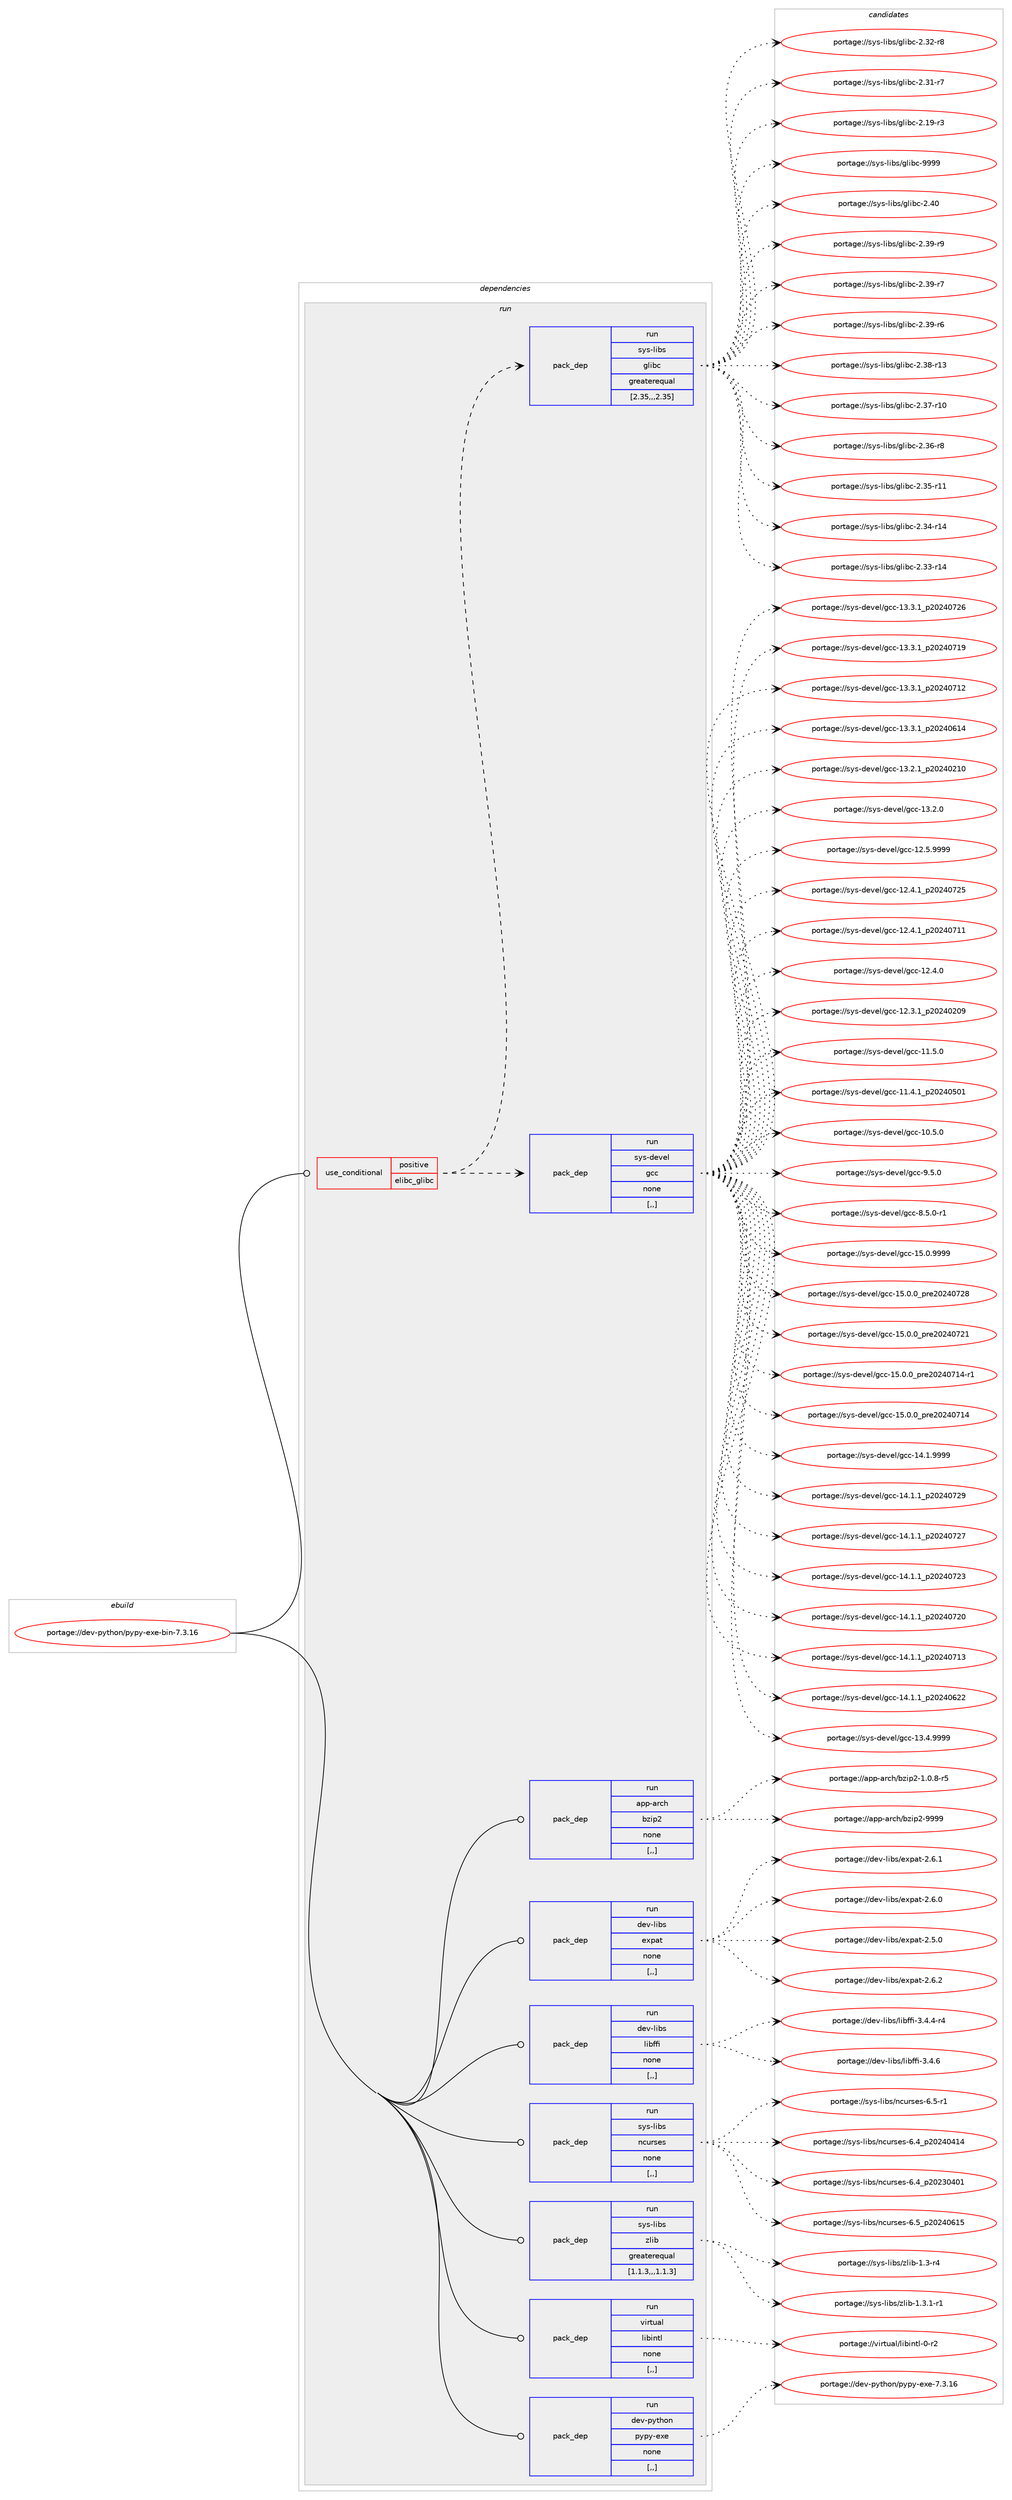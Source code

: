 digraph prolog {

# *************
# Graph options
# *************

newrank=true;
concentrate=true;
compound=true;
graph [rankdir=LR,fontname=Helvetica,fontsize=10,ranksep=1.5];#, ranksep=2.5, nodesep=0.2];
edge  [arrowhead=vee];
node  [fontname=Helvetica,fontsize=10];

# **********
# The ebuild
# **********

subgraph cluster_leftcol {
color=gray;
label=<<i>ebuild</i>>;
id [label="portage://dev-python/pypy-exe-bin-7.3.16", color=red, width=4, href="../dev-python/pypy-exe-bin-7.3.16.svg"];
}

# ****************
# The dependencies
# ****************

subgraph cluster_midcol {
color=gray;
label=<<i>dependencies</i>>;
subgraph cluster_compile {
fillcolor="#eeeeee";
style=filled;
label=<<i>compile</i>>;
}
subgraph cluster_compileandrun {
fillcolor="#eeeeee";
style=filled;
label=<<i>compile and run</i>>;
}
subgraph cluster_run {
fillcolor="#eeeeee";
style=filled;
label=<<i>run</i>>;
subgraph cond37520 {
dependency158143 [label=<<TABLE BORDER="0" CELLBORDER="1" CELLSPACING="0" CELLPADDING="4"><TR><TD ROWSPAN="3" CELLPADDING="10">use_conditional</TD></TR><TR><TD>positive</TD></TR><TR><TD>elibc_glibc</TD></TR></TABLE>>, shape=none, color=red];
subgraph pack119363 {
dependency158144 [label=<<TABLE BORDER="0" CELLBORDER="1" CELLSPACING="0" CELLPADDING="4" WIDTH="220"><TR><TD ROWSPAN="6" CELLPADDING="30">pack_dep</TD></TR><TR><TD WIDTH="110">run</TD></TR><TR><TD>sys-devel</TD></TR><TR><TD>gcc</TD></TR><TR><TD>none</TD></TR><TR><TD>[,,]</TD></TR></TABLE>>, shape=none, color=blue];
}
dependency158143:e -> dependency158144:w [weight=20,style="dashed",arrowhead="vee"];
subgraph pack119364 {
dependency158145 [label=<<TABLE BORDER="0" CELLBORDER="1" CELLSPACING="0" CELLPADDING="4" WIDTH="220"><TR><TD ROWSPAN="6" CELLPADDING="30">pack_dep</TD></TR><TR><TD WIDTH="110">run</TD></TR><TR><TD>sys-libs</TD></TR><TR><TD>glibc</TD></TR><TR><TD>greaterequal</TD></TR><TR><TD>[2.35,,,2.35]</TD></TR></TABLE>>, shape=none, color=blue];
}
dependency158143:e -> dependency158145:w [weight=20,style="dashed",arrowhead="vee"];
}
id:e -> dependency158143:w [weight=20,style="solid",arrowhead="odot"];
subgraph pack119365 {
dependency158146 [label=<<TABLE BORDER="0" CELLBORDER="1" CELLSPACING="0" CELLPADDING="4" WIDTH="220"><TR><TD ROWSPAN="6" CELLPADDING="30">pack_dep</TD></TR><TR><TD WIDTH="110">run</TD></TR><TR><TD>app-arch</TD></TR><TR><TD>bzip2</TD></TR><TR><TD>none</TD></TR><TR><TD>[,,]</TD></TR></TABLE>>, shape=none, color=blue];
}
id:e -> dependency158146:w [weight=20,style="solid",arrowhead="odot"];
subgraph pack119366 {
dependency158147 [label=<<TABLE BORDER="0" CELLBORDER="1" CELLSPACING="0" CELLPADDING="4" WIDTH="220"><TR><TD ROWSPAN="6" CELLPADDING="30">pack_dep</TD></TR><TR><TD WIDTH="110">run</TD></TR><TR><TD>dev-libs</TD></TR><TR><TD>expat</TD></TR><TR><TD>none</TD></TR><TR><TD>[,,]</TD></TR></TABLE>>, shape=none, color=blue];
}
id:e -> dependency158147:w [weight=20,style="solid",arrowhead="odot"];
subgraph pack119367 {
dependency158148 [label=<<TABLE BORDER="0" CELLBORDER="1" CELLSPACING="0" CELLPADDING="4" WIDTH="220"><TR><TD ROWSPAN="6" CELLPADDING="30">pack_dep</TD></TR><TR><TD WIDTH="110">run</TD></TR><TR><TD>dev-libs</TD></TR><TR><TD>libffi</TD></TR><TR><TD>none</TD></TR><TR><TD>[,,]</TD></TR></TABLE>>, shape=none, color=blue];
}
id:e -> dependency158148:w [weight=20,style="solid",arrowhead="odot"];
subgraph pack119368 {
dependency158149 [label=<<TABLE BORDER="0" CELLBORDER="1" CELLSPACING="0" CELLPADDING="4" WIDTH="220"><TR><TD ROWSPAN="6" CELLPADDING="30">pack_dep</TD></TR><TR><TD WIDTH="110">run</TD></TR><TR><TD>sys-libs</TD></TR><TR><TD>ncurses</TD></TR><TR><TD>none</TD></TR><TR><TD>[,,]</TD></TR></TABLE>>, shape=none, color=blue];
}
id:e -> dependency158149:w [weight=20,style="solid",arrowhead="odot"];
subgraph pack119369 {
dependency158150 [label=<<TABLE BORDER="0" CELLBORDER="1" CELLSPACING="0" CELLPADDING="4" WIDTH="220"><TR><TD ROWSPAN="6" CELLPADDING="30">pack_dep</TD></TR><TR><TD WIDTH="110">run</TD></TR><TR><TD>sys-libs</TD></TR><TR><TD>zlib</TD></TR><TR><TD>greaterequal</TD></TR><TR><TD>[1.1.3,,,1.1.3]</TD></TR></TABLE>>, shape=none, color=blue];
}
id:e -> dependency158150:w [weight=20,style="solid",arrowhead="odot"];
subgraph pack119370 {
dependency158151 [label=<<TABLE BORDER="0" CELLBORDER="1" CELLSPACING="0" CELLPADDING="4" WIDTH="220"><TR><TD ROWSPAN="6" CELLPADDING="30">pack_dep</TD></TR><TR><TD WIDTH="110">run</TD></TR><TR><TD>virtual</TD></TR><TR><TD>libintl</TD></TR><TR><TD>none</TD></TR><TR><TD>[,,]</TD></TR></TABLE>>, shape=none, color=blue];
}
id:e -> dependency158151:w [weight=20,style="solid",arrowhead="odot"];
subgraph pack119371 {
dependency158152 [label=<<TABLE BORDER="0" CELLBORDER="1" CELLSPACING="0" CELLPADDING="4" WIDTH="220"><TR><TD ROWSPAN="6" CELLPADDING="30">pack_dep</TD></TR><TR><TD WIDTH="110">run</TD></TR><TR><TD>dev-python</TD></TR><TR><TD>pypy-exe</TD></TR><TR><TD>none</TD></TR><TR><TD>[,,]</TD></TR></TABLE>>, shape=none, color=blue];
}
id:e -> dependency158152:w [weight=20,style="solid",arrowhead="odot"];
}
}

# **************
# The candidates
# **************

subgraph cluster_choices {
rank=same;
color=gray;
label=<<i>candidates</i>>;

subgraph choice119363 {
color=black;
nodesep=1;
choice1151211154510010111810110847103999945495346484657575757 [label="portage://sys-devel/gcc-15.0.9999", color=red, width=4,href="../sys-devel/gcc-15.0.9999.svg"];
choice1151211154510010111810110847103999945495346484648951121141015048505248555056 [label="portage://sys-devel/gcc-15.0.0_pre20240728", color=red, width=4,href="../sys-devel/gcc-15.0.0_pre20240728.svg"];
choice1151211154510010111810110847103999945495346484648951121141015048505248555049 [label="portage://sys-devel/gcc-15.0.0_pre20240721", color=red, width=4,href="../sys-devel/gcc-15.0.0_pre20240721.svg"];
choice11512111545100101118101108471039999454953464846489511211410150485052485549524511449 [label="portage://sys-devel/gcc-15.0.0_pre20240714-r1", color=red, width=4,href="../sys-devel/gcc-15.0.0_pre20240714-r1.svg"];
choice1151211154510010111810110847103999945495346484648951121141015048505248554952 [label="portage://sys-devel/gcc-15.0.0_pre20240714", color=red, width=4,href="../sys-devel/gcc-15.0.0_pre20240714.svg"];
choice1151211154510010111810110847103999945495246494657575757 [label="portage://sys-devel/gcc-14.1.9999", color=red, width=4,href="../sys-devel/gcc-14.1.9999.svg"];
choice1151211154510010111810110847103999945495246494649951125048505248555057 [label="portage://sys-devel/gcc-14.1.1_p20240729", color=red, width=4,href="../sys-devel/gcc-14.1.1_p20240729.svg"];
choice1151211154510010111810110847103999945495246494649951125048505248555055 [label="portage://sys-devel/gcc-14.1.1_p20240727", color=red, width=4,href="../sys-devel/gcc-14.1.1_p20240727.svg"];
choice1151211154510010111810110847103999945495246494649951125048505248555051 [label="portage://sys-devel/gcc-14.1.1_p20240723", color=red, width=4,href="../sys-devel/gcc-14.1.1_p20240723.svg"];
choice1151211154510010111810110847103999945495246494649951125048505248555048 [label="portage://sys-devel/gcc-14.1.1_p20240720", color=red, width=4,href="../sys-devel/gcc-14.1.1_p20240720.svg"];
choice1151211154510010111810110847103999945495246494649951125048505248554951 [label="portage://sys-devel/gcc-14.1.1_p20240713", color=red, width=4,href="../sys-devel/gcc-14.1.1_p20240713.svg"];
choice1151211154510010111810110847103999945495246494649951125048505248545050 [label="portage://sys-devel/gcc-14.1.1_p20240622", color=red, width=4,href="../sys-devel/gcc-14.1.1_p20240622.svg"];
choice1151211154510010111810110847103999945495146524657575757 [label="portage://sys-devel/gcc-13.4.9999", color=red, width=4,href="../sys-devel/gcc-13.4.9999.svg"];
choice1151211154510010111810110847103999945495146514649951125048505248555054 [label="portage://sys-devel/gcc-13.3.1_p20240726", color=red, width=4,href="../sys-devel/gcc-13.3.1_p20240726.svg"];
choice1151211154510010111810110847103999945495146514649951125048505248554957 [label="portage://sys-devel/gcc-13.3.1_p20240719", color=red, width=4,href="../sys-devel/gcc-13.3.1_p20240719.svg"];
choice1151211154510010111810110847103999945495146514649951125048505248554950 [label="portage://sys-devel/gcc-13.3.1_p20240712", color=red, width=4,href="../sys-devel/gcc-13.3.1_p20240712.svg"];
choice1151211154510010111810110847103999945495146514649951125048505248544952 [label="portage://sys-devel/gcc-13.3.1_p20240614", color=red, width=4,href="../sys-devel/gcc-13.3.1_p20240614.svg"];
choice1151211154510010111810110847103999945495146504649951125048505248504948 [label="portage://sys-devel/gcc-13.2.1_p20240210", color=red, width=4,href="../sys-devel/gcc-13.2.1_p20240210.svg"];
choice1151211154510010111810110847103999945495146504648 [label="portage://sys-devel/gcc-13.2.0", color=red, width=4,href="../sys-devel/gcc-13.2.0.svg"];
choice1151211154510010111810110847103999945495046534657575757 [label="portage://sys-devel/gcc-12.5.9999", color=red, width=4,href="../sys-devel/gcc-12.5.9999.svg"];
choice1151211154510010111810110847103999945495046524649951125048505248555053 [label="portage://sys-devel/gcc-12.4.1_p20240725", color=red, width=4,href="../sys-devel/gcc-12.4.1_p20240725.svg"];
choice1151211154510010111810110847103999945495046524649951125048505248554949 [label="portage://sys-devel/gcc-12.4.1_p20240711", color=red, width=4,href="../sys-devel/gcc-12.4.1_p20240711.svg"];
choice1151211154510010111810110847103999945495046524648 [label="portage://sys-devel/gcc-12.4.0", color=red, width=4,href="../sys-devel/gcc-12.4.0.svg"];
choice1151211154510010111810110847103999945495046514649951125048505248504857 [label="portage://sys-devel/gcc-12.3.1_p20240209", color=red, width=4,href="../sys-devel/gcc-12.3.1_p20240209.svg"];
choice1151211154510010111810110847103999945494946534648 [label="portage://sys-devel/gcc-11.5.0", color=red, width=4,href="../sys-devel/gcc-11.5.0.svg"];
choice1151211154510010111810110847103999945494946524649951125048505248534849 [label="portage://sys-devel/gcc-11.4.1_p20240501", color=red, width=4,href="../sys-devel/gcc-11.4.1_p20240501.svg"];
choice1151211154510010111810110847103999945494846534648 [label="portage://sys-devel/gcc-10.5.0", color=red, width=4,href="../sys-devel/gcc-10.5.0.svg"];
choice11512111545100101118101108471039999455746534648 [label="portage://sys-devel/gcc-9.5.0", color=red, width=4,href="../sys-devel/gcc-9.5.0.svg"];
choice115121115451001011181011084710399994556465346484511449 [label="portage://sys-devel/gcc-8.5.0-r1", color=red, width=4,href="../sys-devel/gcc-8.5.0-r1.svg"];
dependency158144:e -> choice1151211154510010111810110847103999945495346484657575757:w [style=dotted,weight="100"];
dependency158144:e -> choice1151211154510010111810110847103999945495346484648951121141015048505248555056:w [style=dotted,weight="100"];
dependency158144:e -> choice1151211154510010111810110847103999945495346484648951121141015048505248555049:w [style=dotted,weight="100"];
dependency158144:e -> choice11512111545100101118101108471039999454953464846489511211410150485052485549524511449:w [style=dotted,weight="100"];
dependency158144:e -> choice1151211154510010111810110847103999945495346484648951121141015048505248554952:w [style=dotted,weight="100"];
dependency158144:e -> choice1151211154510010111810110847103999945495246494657575757:w [style=dotted,weight="100"];
dependency158144:e -> choice1151211154510010111810110847103999945495246494649951125048505248555057:w [style=dotted,weight="100"];
dependency158144:e -> choice1151211154510010111810110847103999945495246494649951125048505248555055:w [style=dotted,weight="100"];
dependency158144:e -> choice1151211154510010111810110847103999945495246494649951125048505248555051:w [style=dotted,weight="100"];
dependency158144:e -> choice1151211154510010111810110847103999945495246494649951125048505248555048:w [style=dotted,weight="100"];
dependency158144:e -> choice1151211154510010111810110847103999945495246494649951125048505248554951:w [style=dotted,weight="100"];
dependency158144:e -> choice1151211154510010111810110847103999945495246494649951125048505248545050:w [style=dotted,weight="100"];
dependency158144:e -> choice1151211154510010111810110847103999945495146524657575757:w [style=dotted,weight="100"];
dependency158144:e -> choice1151211154510010111810110847103999945495146514649951125048505248555054:w [style=dotted,weight="100"];
dependency158144:e -> choice1151211154510010111810110847103999945495146514649951125048505248554957:w [style=dotted,weight="100"];
dependency158144:e -> choice1151211154510010111810110847103999945495146514649951125048505248554950:w [style=dotted,weight="100"];
dependency158144:e -> choice1151211154510010111810110847103999945495146514649951125048505248544952:w [style=dotted,weight="100"];
dependency158144:e -> choice1151211154510010111810110847103999945495146504649951125048505248504948:w [style=dotted,weight="100"];
dependency158144:e -> choice1151211154510010111810110847103999945495146504648:w [style=dotted,weight="100"];
dependency158144:e -> choice1151211154510010111810110847103999945495046534657575757:w [style=dotted,weight="100"];
dependency158144:e -> choice1151211154510010111810110847103999945495046524649951125048505248555053:w [style=dotted,weight="100"];
dependency158144:e -> choice1151211154510010111810110847103999945495046524649951125048505248554949:w [style=dotted,weight="100"];
dependency158144:e -> choice1151211154510010111810110847103999945495046524648:w [style=dotted,weight="100"];
dependency158144:e -> choice1151211154510010111810110847103999945495046514649951125048505248504857:w [style=dotted,weight="100"];
dependency158144:e -> choice1151211154510010111810110847103999945494946534648:w [style=dotted,weight="100"];
dependency158144:e -> choice1151211154510010111810110847103999945494946524649951125048505248534849:w [style=dotted,weight="100"];
dependency158144:e -> choice1151211154510010111810110847103999945494846534648:w [style=dotted,weight="100"];
dependency158144:e -> choice11512111545100101118101108471039999455746534648:w [style=dotted,weight="100"];
dependency158144:e -> choice115121115451001011181011084710399994556465346484511449:w [style=dotted,weight="100"];
}
subgraph choice119364 {
color=black;
nodesep=1;
choice11512111545108105981154710310810598994557575757 [label="portage://sys-libs/glibc-9999", color=red, width=4,href="../sys-libs/glibc-9999.svg"];
choice11512111545108105981154710310810598994550465248 [label="portage://sys-libs/glibc-2.40", color=red, width=4,href="../sys-libs/glibc-2.40.svg"];
choice115121115451081059811547103108105989945504651574511457 [label="portage://sys-libs/glibc-2.39-r9", color=red, width=4,href="../sys-libs/glibc-2.39-r9.svg"];
choice115121115451081059811547103108105989945504651574511455 [label="portage://sys-libs/glibc-2.39-r7", color=red, width=4,href="../sys-libs/glibc-2.39-r7.svg"];
choice115121115451081059811547103108105989945504651574511454 [label="portage://sys-libs/glibc-2.39-r6", color=red, width=4,href="../sys-libs/glibc-2.39-r6.svg"];
choice11512111545108105981154710310810598994550465156451144951 [label="portage://sys-libs/glibc-2.38-r13", color=red, width=4,href="../sys-libs/glibc-2.38-r13.svg"];
choice11512111545108105981154710310810598994550465155451144948 [label="portage://sys-libs/glibc-2.37-r10", color=red, width=4,href="../sys-libs/glibc-2.37-r10.svg"];
choice115121115451081059811547103108105989945504651544511456 [label="portage://sys-libs/glibc-2.36-r8", color=red, width=4,href="../sys-libs/glibc-2.36-r8.svg"];
choice11512111545108105981154710310810598994550465153451144949 [label="portage://sys-libs/glibc-2.35-r11", color=red, width=4,href="../sys-libs/glibc-2.35-r11.svg"];
choice11512111545108105981154710310810598994550465152451144952 [label="portage://sys-libs/glibc-2.34-r14", color=red, width=4,href="../sys-libs/glibc-2.34-r14.svg"];
choice11512111545108105981154710310810598994550465151451144952 [label="portage://sys-libs/glibc-2.33-r14", color=red, width=4,href="../sys-libs/glibc-2.33-r14.svg"];
choice115121115451081059811547103108105989945504651504511456 [label="portage://sys-libs/glibc-2.32-r8", color=red, width=4,href="../sys-libs/glibc-2.32-r8.svg"];
choice115121115451081059811547103108105989945504651494511455 [label="portage://sys-libs/glibc-2.31-r7", color=red, width=4,href="../sys-libs/glibc-2.31-r7.svg"];
choice115121115451081059811547103108105989945504649574511451 [label="portage://sys-libs/glibc-2.19-r3", color=red, width=4,href="../sys-libs/glibc-2.19-r3.svg"];
dependency158145:e -> choice11512111545108105981154710310810598994557575757:w [style=dotted,weight="100"];
dependency158145:e -> choice11512111545108105981154710310810598994550465248:w [style=dotted,weight="100"];
dependency158145:e -> choice115121115451081059811547103108105989945504651574511457:w [style=dotted,weight="100"];
dependency158145:e -> choice115121115451081059811547103108105989945504651574511455:w [style=dotted,weight="100"];
dependency158145:e -> choice115121115451081059811547103108105989945504651574511454:w [style=dotted,weight="100"];
dependency158145:e -> choice11512111545108105981154710310810598994550465156451144951:w [style=dotted,weight="100"];
dependency158145:e -> choice11512111545108105981154710310810598994550465155451144948:w [style=dotted,weight="100"];
dependency158145:e -> choice115121115451081059811547103108105989945504651544511456:w [style=dotted,weight="100"];
dependency158145:e -> choice11512111545108105981154710310810598994550465153451144949:w [style=dotted,weight="100"];
dependency158145:e -> choice11512111545108105981154710310810598994550465152451144952:w [style=dotted,weight="100"];
dependency158145:e -> choice11512111545108105981154710310810598994550465151451144952:w [style=dotted,weight="100"];
dependency158145:e -> choice115121115451081059811547103108105989945504651504511456:w [style=dotted,weight="100"];
dependency158145:e -> choice115121115451081059811547103108105989945504651494511455:w [style=dotted,weight="100"];
dependency158145:e -> choice115121115451081059811547103108105989945504649574511451:w [style=dotted,weight="100"];
}
subgraph choice119365 {
color=black;
nodesep=1;
choice971121124597114991044798122105112504557575757 [label="portage://app-arch/bzip2-9999", color=red, width=4,href="../app-arch/bzip2-9999.svg"];
choice971121124597114991044798122105112504549464846564511453 [label="portage://app-arch/bzip2-1.0.8-r5", color=red, width=4,href="../app-arch/bzip2-1.0.8-r5.svg"];
dependency158146:e -> choice971121124597114991044798122105112504557575757:w [style=dotted,weight="100"];
dependency158146:e -> choice971121124597114991044798122105112504549464846564511453:w [style=dotted,weight="100"];
}
subgraph choice119366 {
color=black;
nodesep=1;
choice10010111845108105981154710112011297116455046544650 [label="portage://dev-libs/expat-2.6.2", color=red, width=4,href="../dev-libs/expat-2.6.2.svg"];
choice10010111845108105981154710112011297116455046544649 [label="portage://dev-libs/expat-2.6.1", color=red, width=4,href="../dev-libs/expat-2.6.1.svg"];
choice10010111845108105981154710112011297116455046544648 [label="portage://dev-libs/expat-2.6.0", color=red, width=4,href="../dev-libs/expat-2.6.0.svg"];
choice10010111845108105981154710112011297116455046534648 [label="portage://dev-libs/expat-2.5.0", color=red, width=4,href="../dev-libs/expat-2.5.0.svg"];
dependency158147:e -> choice10010111845108105981154710112011297116455046544650:w [style=dotted,weight="100"];
dependency158147:e -> choice10010111845108105981154710112011297116455046544649:w [style=dotted,weight="100"];
dependency158147:e -> choice10010111845108105981154710112011297116455046544648:w [style=dotted,weight="100"];
dependency158147:e -> choice10010111845108105981154710112011297116455046534648:w [style=dotted,weight="100"];
}
subgraph choice119367 {
color=black;
nodesep=1;
choice10010111845108105981154710810598102102105455146524654 [label="portage://dev-libs/libffi-3.4.6", color=red, width=4,href="../dev-libs/libffi-3.4.6.svg"];
choice100101118451081059811547108105981021021054551465246524511452 [label="portage://dev-libs/libffi-3.4.4-r4", color=red, width=4,href="../dev-libs/libffi-3.4.4-r4.svg"];
dependency158148:e -> choice10010111845108105981154710810598102102105455146524654:w [style=dotted,weight="100"];
dependency158148:e -> choice100101118451081059811547108105981021021054551465246524511452:w [style=dotted,weight="100"];
}
subgraph choice119368 {
color=black;
nodesep=1;
choice1151211154510810598115471109911711411510111545544653951125048505248544953 [label="portage://sys-libs/ncurses-6.5_p20240615", color=red, width=4,href="../sys-libs/ncurses-6.5_p20240615.svg"];
choice11512111545108105981154711099117114115101115455446534511449 [label="portage://sys-libs/ncurses-6.5-r1", color=red, width=4,href="../sys-libs/ncurses-6.5-r1.svg"];
choice1151211154510810598115471109911711411510111545544652951125048505248524952 [label="portage://sys-libs/ncurses-6.4_p20240414", color=red, width=4,href="../sys-libs/ncurses-6.4_p20240414.svg"];
choice1151211154510810598115471109911711411510111545544652951125048505148524849 [label="portage://sys-libs/ncurses-6.4_p20230401", color=red, width=4,href="../sys-libs/ncurses-6.4_p20230401.svg"];
dependency158149:e -> choice1151211154510810598115471109911711411510111545544653951125048505248544953:w [style=dotted,weight="100"];
dependency158149:e -> choice11512111545108105981154711099117114115101115455446534511449:w [style=dotted,weight="100"];
dependency158149:e -> choice1151211154510810598115471109911711411510111545544652951125048505248524952:w [style=dotted,weight="100"];
dependency158149:e -> choice1151211154510810598115471109911711411510111545544652951125048505148524849:w [style=dotted,weight="100"];
}
subgraph choice119369 {
color=black;
nodesep=1;
choice115121115451081059811547122108105984549465146494511449 [label="portage://sys-libs/zlib-1.3.1-r1", color=red, width=4,href="../sys-libs/zlib-1.3.1-r1.svg"];
choice11512111545108105981154712210810598454946514511452 [label="portage://sys-libs/zlib-1.3-r4", color=red, width=4,href="../sys-libs/zlib-1.3-r4.svg"];
dependency158150:e -> choice115121115451081059811547122108105984549465146494511449:w [style=dotted,weight="100"];
dependency158150:e -> choice11512111545108105981154712210810598454946514511452:w [style=dotted,weight="100"];
}
subgraph choice119370 {
color=black;
nodesep=1;
choice11810511411611797108471081059810511011610845484511450 [label="portage://virtual/libintl-0-r2", color=red, width=4,href="../virtual/libintl-0-r2.svg"];
dependency158151:e -> choice11810511411611797108471081059810511011610845484511450:w [style=dotted,weight="100"];
}
subgraph choice119371 {
color=black;
nodesep=1;
choice10010111845112121116104111110471121211121214510112010145554651464954 [label="portage://dev-python/pypy-exe-7.3.16", color=red, width=4,href="../dev-python/pypy-exe-7.3.16.svg"];
dependency158152:e -> choice10010111845112121116104111110471121211121214510112010145554651464954:w [style=dotted,weight="100"];
}
}

}
